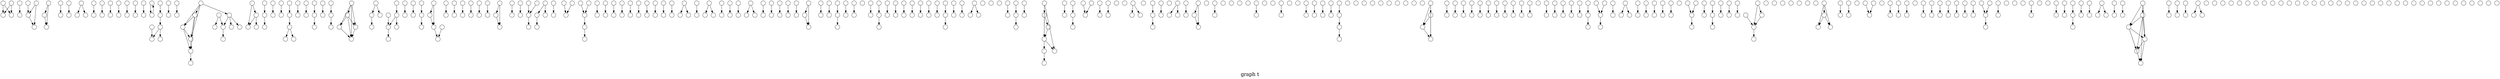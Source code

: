 /*****
graph t
*****/

digraph G {
  graph [splines=false overlap=false]
  node  [shape=ellipse, width=0.3, height=0.3, label=""]
  0 ;
  1 ;
  2 ;
  3 ;
  4 ;
  5 ;
  6 ;
  7 ;
  8 ;
  9 ;
  10 ;
  11 ;
  12 ;
  13 ;
  14 ;
  15 ;
  16 ;
  17 ;
  18 ;
  19 ;
  20 ;
  21 ;
  22 ;
  23 ;
  24 ;
  25 ;
  26 ;
  27 ;
  28 ;
  29 ;
  30 ;
  31 ;
  32 ;
  33 ;
  34 ;
  35 ;
  36 ;
  37 ;
  38 ;
  39 ;
  40 ;
  41 ;
  42 ;
  43 ;
  44 ;
  45 ;
  46 ;
  47 ;
  48 ;
  49 ;
  50 ;
  51 ;
  52 ;
  53 ;
  54 ;
  55 ;
  56 ;
  57 ;
  58 ;
  59 ;
  60 ;
  61 ;
  62 ;
  63 ;
  64 ;
  65 ;
  66 ;
  67 ;
  68 ;
  69 ;
  70 ;
  71 ;
  72 ;
  73 ;
  74 ;
  75 ;
  76 ;
  77 ;
  78 ;
  79 ;
  80 ;
  81 ;
  82 ;
  83 ;
  84 ;
  85 ;
  86 ;
  87 ;
  88 ;
  89 ;
  90 ;
  91 ;
  92 ;
  93 ;
  94 ;
  95 ;
  96 ;
  97 ;
  98 ;
  99 ;
  100 ;
  101 ;
  102 ;
  103 ;
  104 ;
  105 ;
  106 ;
  107 ;
  108 ;
  109 ;
  110 ;
  111 ;
  112 ;
  113 ;
  114 ;
  115 ;
  116 ;
  117 ;
  118 ;
  119 ;
  120 ;
  121 ;
  122 ;
  123 ;
  124 ;
  125 ;
  126 ;
  127 ;
  128 ;
  129 ;
  130 ;
  131 ;
  132 ;
  133 ;
  134 ;
  135 ;
  136 ;
  137 ;
  138 ;
  139 ;
  140 ;
  141 ;
  142 ;
  143 ;
  144 ;
  145 ;
  146 ;
  147 ;
  148 ;
  149 ;
  150 ;
  151 ;
  152 ;
  153 ;
  154 ;
  155 ;
  156 ;
  157 ;
  158 ;
  159 ;
  160 ;
  161 ;
  162 ;
  163 ;
  164 ;
  165 ;
  166 ;
  167 ;
  168 ;
  169 ;
  170 ;
  171 ;
  172 ;
  173 ;
  174 ;
  175 ;
  176 ;
  177 ;
  178 ;
  179 ;
  180 ;
  181 ;
  182 ;
  183 ;
  184 ;
  185 ;
  186 ;
  187 ;
  188 ;
  189 ;
  190 ;
  191 ;
  192 ;
  193 ;
  194 ;
  195 ;
  196 ;
  197 ;
  198 ;
  199 ;
  200 ;
  201 ;
  202 ;
  203 ;
  204 ;
  205 ;
  206 ;
  207 ;
  208 ;
  209 ;
  210 ;
  211 ;
  212 ;
  213 ;
  214 ;
  215 ;
  216 ;
  217 ;
  218 ;
  219 ;
  220 ;
  221 ;
  222 ;
  223 ;
  224 ;
  225 ;
  226 ;
  227 ;
  228 ;
  229 ;
  230 ;
  231 ;
  232 ;
  233 ;
  234 ;
  235 ;
  236 ;
  237 ;
  238 ;
  239 ;
  240 ;
  241 ;
  242 ;
  243 ;
  244 ;
  245 ;
  246 ;
  247 ;
  248 ;
  249 ;
  250 ;
  251 ;
  252 ;
  253 ;
  254 ;
  255 ;
  256 ;
  257 ;
  258 ;
  259 ;
  260 ;
  261 ;
  262 ;
  263 ;
  264 ;
  265 ;
  266 ;
  267 ;
  268 ;
  269 ;
  270 ;
  271 ;
  272 ;
  273 ;
  274 ;
  275 ;
  276 ;
  277 ;
  278 ;
  279 ;
  280 ;
  281 ;
  282 ;
  283 ;
  284 ;
  285 ;
  286 ;
  287 ;
  288 ;
  289 ;
  290 ;
  291 ;
  292 ;
  293 ;
  294 ;
  295 ;
  296 ;
  297 ;
  298 ;
  299 ;
  300 ;
  301 ;
  302 ;
  303 ;
  304 ;
  305 ;
  306 ;
  307 ;
  308 ;
  309 ;
  310 ;
  311 ;
  312 ;
  313 ;
  314 ;
  315 ;
  316 ;
  317 ;
  318 ;
  319 ;
  320 ;
  321 ;
  322 ;
  323 ;
  324 ;
  325 ;
  326 ;
  327 ;
  328 ;
  329 ;
  330 ;
  331 ;
  332 ;
  333 ;
  334 ;
  335 ;
  336 ;
  337 ;
  338 ;
  339 ;
  340 ;
  341 ;
  342 ;
  343 ;
  344 ;
  345 ;
  346 ;
  347 ;
  348 ;
  349 ;
  350 ;
  351 ;
  352 ;
  353 ;
  354 ;
  355 ;
  356 ;
  357 ;
  358 ;
  359 ;
  360 ;
  361 ;
  362 ;
  363 ;
  364 ;
  365 ;
  366 ;
  367 ;
  368 ;
  369 ;
  370 ;
  371 ;
  372 ;
  373 ;
  374 ;
  375 ;
  376 ;
  377 ;
  378 ;
  379 ;
  380 ;
  381 ;
  382 ;
  383 ;
  384 ;
  385 ;
  386 ;
  387 ;
  388 ;
  389 ;
  390 ;
  391 ;
  392 ;
  393 ;
  394 ;
  395 ;
  396 ;
  397 ;
  398 ;
  399 ;
  400 ;
  401 ;
  402 ;
  403 ;
  404 ;
  405 ;
  406 ;
  407 ;
  408 ;
  409 ;
  410 ;
  411 ;
  412 ;
  413 ;
  414 ;
  415 ;
  416 ;
  417 ;
  418 ;
  419 ;
  420 ;
  421 ;
  422 ;
  423 ;
  424 ;
  425 ;
  426 ;
  427 ;
  428 ;
  429 ;
  430 ;
  431 ;
  432 ;
  433 ;
  434 ;
  435 ;
  436 ;
  437 ;
  438 ;
  439 ;
  440 ;
  441 ;
  442 ;
  443 ;
  444 ;
  445 ;
  446 ;
  447 ;
  448 ;
  449 ;
  450 ;
  451 ;
  452 ;
  453 ;
  454 ;
  455 ;
  456 ;
  457 ;
  458 ;
  459 ;
  460 ;
  461 ;
  462 ;
  463 ;
  464 ;
  465 ;
  466 ;
  467 ;
  468 ;
  469 ;
  470 ;
  471 ;
  472 ;
  473 ;
  474 ;
  475 ;
  476 ;
  477 ;
  478 ;
  479 ;
  480 ;
  481 ;
  482 ;
  483 ;
  484 ;
  485 ;
  486 ;
  487 ;
  488 ;
  489 ;
  490 ;
  491 ;
  492 ;
  493 ;
  494 ;
  495 ;
  496 ;
  497 ;
  498 ;
  499 ;
  500 ;
  501 ;
  502 ;
  503 ;
  504 ;
  505 ;
  506 ;
  507 ;
  508 ;
  509 ;
  510 ;
  511 ;
  512 ;
  513 ;
  514 ;
  515 ;
  516 ;
  517 ;
  518 ;
  519 ;
  520 ;
  521 ;
  522 ;
  523 ;
  524 ;
  525 ;
  526 ;
  527 ;
  528 ;
  529 ;
  530 ;
  0 -> 301;
  0 -> 302;
  1 -> 302;
  1 -> 301;
  2 -> 303;
  3 -> 4;
  3 -> 304;
  4 -> 304;
  5 -> 6;
  5 -> 305;
  6 -> 305;
  7 -> 306;
  8 -> 307;
  9 -> 308;
  9 -> 309;
  10 -> 310;
  11 -> 311;
  12 -> 312;
  13 -> 313;
  14 -> 314;
  15 -> 315;
  16 -> 316;
  17 -> 18;
  18 -> 17;
  19 -> 21;
  20 -> 317;
  21 -> 23;
  22 -> 318;
  23 -> 319;
  23 -> 320;
  24 -> 25;
  24 -> 171;
  24 -> 94;
  24 -> 95;
  25 -> 321;
  25 -> 205;
  25 -> 373;
  26 -> 322;
  26 -> 74;
  27 -> 323;
  28 -> 27;
  29 -> 324;
  30 -> 325;
  31 -> 326;
  31 -> 341;
  32 -> 327;
  33 -> 328;
  34 -> 35;
  35 -> 329;
  36 -> 330;
  37 -> 38;
  38 -> 331;
  39 -> 40;
  39 -> 41;
  39 -> 42;
  39 -> 332;
  40 -> 41;
  40 -> 42;
  40 -> 332;
  41 -> 332;
  42 -> 332;
  43 -> 158;
  43 -> 426;
  44 -> 333;
  45 -> 131;
  46 -> 334;
  47 -> 335;
  48 -> 49;
  49 -> 336;
  50 -> 51;
  50 -> 52;
  51 -> 52;
  52 -> 337;
  53 -> 4;
  54 -> 338;
  55 -> 339;
  56 -> 58;
  57 -> 340;
  58 -> 31;
  59 -> 342;
  60 -> 343;
  61 -> 344;
  62 -> 63;
  62 -> 345;
  63 -> 345;
  64 -> 346;
  65 -> 347;
  66 -> 348;
  67 -> 349;
  67 -> 202;
  68 -> 350;
  69 -> 351;
  70 -> 351;
  71 -> 77;
  72 -> 352;
  73 -> 353;
  74 -> 322;
  74 -> 442;
  75 -> 354;
  76 -> 355;
  77 -> 210;
  78 -> 356;
  79 -> 357;
  80 -> 358;
  81 -> 359;
  82 -> 360;
  83 -> 361;
  84 -> 362;
  84 -> 363;
  85 -> 66;
  86 -> 66;
  87 -> 364;
  88 -> 365;
  88 -> 366;
  89 -> 367;
  90 -> 368;
  91 -> 369;
  92 -> 370;
  92 -> 371;
  93 -> 205;
  93 -> 374;
  94 -> 189;
  94 -> 171;
  95 -> 189;
  95 -> 94;
  95 -> 171;
  96 -> 372;
  97 -> 143;
  98 -> 375;
  99 -> 376;
  100 -> 377;
  101 -> 102;
  101 -> 378;
  102 -> 378;
  103 -> 379;
  104 -> 380;
  105 -> 287;
  106 -> 381;
  107 -> 382;
108;
  109 -> 383;
  110 -> 384;
  111 -> 385;
  112 -> 386;
  113 -> 387;
  114 -> 388;
  115 -> 319;
  116 -> 389;
  117 -> 390;
  118 -> 391;
  119 -> 120;
  120 -> 392;
  121 -> 393;
  122 -> 394;
124;
  125 -> 123;
  125 -> 127;
126;
128;
  129 -> 398;
  130 -> 134;
  131 -> 399;
  131 -> 44;
  132 -> 400;
  133 -> 263;
  133 -> 507;
  134 -> 401;
  135 -> 402;
  136 -> 403;
  137 -> 136;
  138 -> 404;
  139 -> 404;
  140 -> 405;
  141 -> 406;
142;
144;
  145 -> 410;
  145 -> 411;
146;
  147 -> 208;
  148 -> 413;
149;
  151 -> 150;
  151 -> 415;
  152 -> 416;
  153 -> 417;
  154 -> 153;
  154 -> 417;
155;
  156 -> 419;
157;
  158 -> 422;
159;
160;
161;
  162 -> 427;
163;
164;
  165 -> 430;
166;
167;
  168 -> 433;
  169 -> 434;
  170 -> 435;
  171 -> 189;
  172 -> 436;
  173 -> 174;
  174 -> 175;
  175 -> 437;
176;
177;
178;
179;
180;
181;
182;
183;
184;
185;
  186 -> 337;
  187 -> 188;
  187 -> 445;
  187 -> 191;
  188 -> 445;
  189 -> 446;
  190 -> 447;
  191 -> 445;
  191 -> 188;
  192 -> 448;
  193 -> 449;
  194 -> 450;
  195 -> 451;
  196 -> 452;
  197 -> 453;
  198 -> 454;
  199 -> 455;
  200 -> 456;
  201 -> 457;
  202 -> 458;
  203 -> 44;
204;
  205 -> 460;
  206 -> 461;
  207 -> 110;
  208 -> 462;
  209 -> 77;
  210 -> 463;
  211 -> 464;
  212 -> 465;
  213 -> 466;
  214 -> 467;
  215 -> 468;
  216 -> 300;
  217 -> 300;
  218 -> 469;
  219 -> 470;
  219 -> 471;
  220 -> 472;
  221 -> 473;
  222 -> 240;
  223 -> 474;
  224 -> 475;
225;
  226 -> 234;
  227 -> 477;
  228 -> 478;
  229 -> 479;
  230 -> 234;
  231 -> 480;
  232 -> 228;
  233 -> 481;
  234 -> 482;
  235 -> 483;
  236 -> 235;
  237 -> 235;
238;
239;
241;
242;
243;
244;
245;
  246 -> 490;
  246 -> 247;
  246 -> 491;
  247 -> 491;
  247 -> 490;
  248 -> 492;
  249 -> 493;
250;
  251 -> 215;
  252 -> 495;
253;
  254 -> 498;
  255 -> 497;
  256 -> 499;
257;
  258 -> 501;
  259 -> 502;
  260 -> 503;
  261 -> 504;
  262 -> 505;
  263 -> 506;
  264 -> 133;
  264 -> 271;
  265 -> 508;
  266 -> 509;
  267 -> 510;
  268 -> 264;
  268 -> 507;
  268 -> 133;
  269 -> 267;
  270 -> 267;
  271 -> 133;
  272 -> 511;
273;
274;
275;
  276 -> 512;
277;
278;
  279 -> 237;
  279 -> 235;
  280 -> 514;
  281 -> 515;
  282 -> 283;
  283 -> 516;
  284 -> 517;
  285 -> 495;
  286 -> 518;
  287 -> 519;
  288 -> 520;
  288 -> 521;
  289 -> 522;
  290 -> 523;
  291 -> 292;
  291 -> 294;
  291 -> 295;
  292 -> 293;
  292 -> 524;
  292 -> 294;
  292 -> 295;
  293 -> 524;
  294 -> 293;
  294 -> 524;
  295 -> 524;
  295 -> 293;
  295 -> 294;
  296 -> 525;
  297 -> 526;
  298 -> 527;
  299 -> 528;
  299 -> 530;
  300 -> 529;
395;
396;
397;
407;
408;
409;
412;
414;
418;
420;
421;
423;
424;
425;
428;
429;
431;
432;
438;
439;
440;
441;
443;
444;
459;
476;
484;
485;
486;
487;
488;
489;
494;
496;
500;
513;
  label = "\ngraph t\n";  fontsize=24;
}
